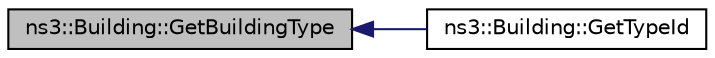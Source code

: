 digraph "ns3::Building::GetBuildingType"
{
  edge [fontname="Helvetica",fontsize="10",labelfontname="Helvetica",labelfontsize="10"];
  node [fontname="Helvetica",fontsize="10",shape=record];
  rankdir="LR";
  Node1 [label="ns3::Building::GetBuildingType",height=0.2,width=0.4,color="black", fillcolor="grey75", style="filled", fontcolor="black"];
  Node1 -> Node2 [dir="back",color="midnightblue",fontsize="10",style="solid"];
  Node2 [label="ns3::Building::GetTypeId",height=0.2,width=0.4,color="black", fillcolor="white", style="filled",URL="$d3/d67/classns3_1_1Building.html#ad8d823ade148dd17d8767427d1986d02"];
}
